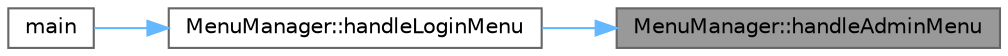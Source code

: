 digraph "MenuManager::handleAdminMenu"
{
 // LATEX_PDF_SIZE
  bgcolor="transparent";
  edge [fontname=Helvetica,fontsize=10,labelfontname=Helvetica,labelfontsize=10];
  node [fontname=Helvetica,fontsize=10,shape=box,height=0.2,width=0.4];
  rankdir="RL";
  Node1 [id="Node000001",label="MenuManager::handleAdminMenu",height=0.2,width=0.4,color="gray40", fillcolor="grey60", style="filled", fontcolor="black",tooltip="Phương thức xử lý menu của admin, hiển thị các lựa chọn và thực hiện hành động tương ứng."];
  Node1 -> Node2 [id="edge1_Node000001_Node000002",dir="back",color="steelblue1",style="solid",tooltip=" "];
  Node2 [id="Node000002",label="MenuManager::handleLoginMenu",height=0.2,width=0.4,color="grey40", fillcolor="white", style="filled",URL="$class_menu_manager.html#adf186d5845ae71077d7cb24d789b87f9",tooltip="Phương thức xử lý menu đăng nhập, bao gồm xác thực người dùng và chuyển đến menu tương ứng."];
  Node2 -> Node3 [id="edge2_Node000002_Node000003",dir="back",color="steelblue1",style="solid",tooltip=" "];
  Node3 [id="Node000003",label="main",height=0.2,width=0.4,color="grey40", fillcolor="white", style="filled",URL="$main_8cpp.html#ae66f6b31b5ad750f1fe042a706a4e3d4",tooltip=" "];
}
